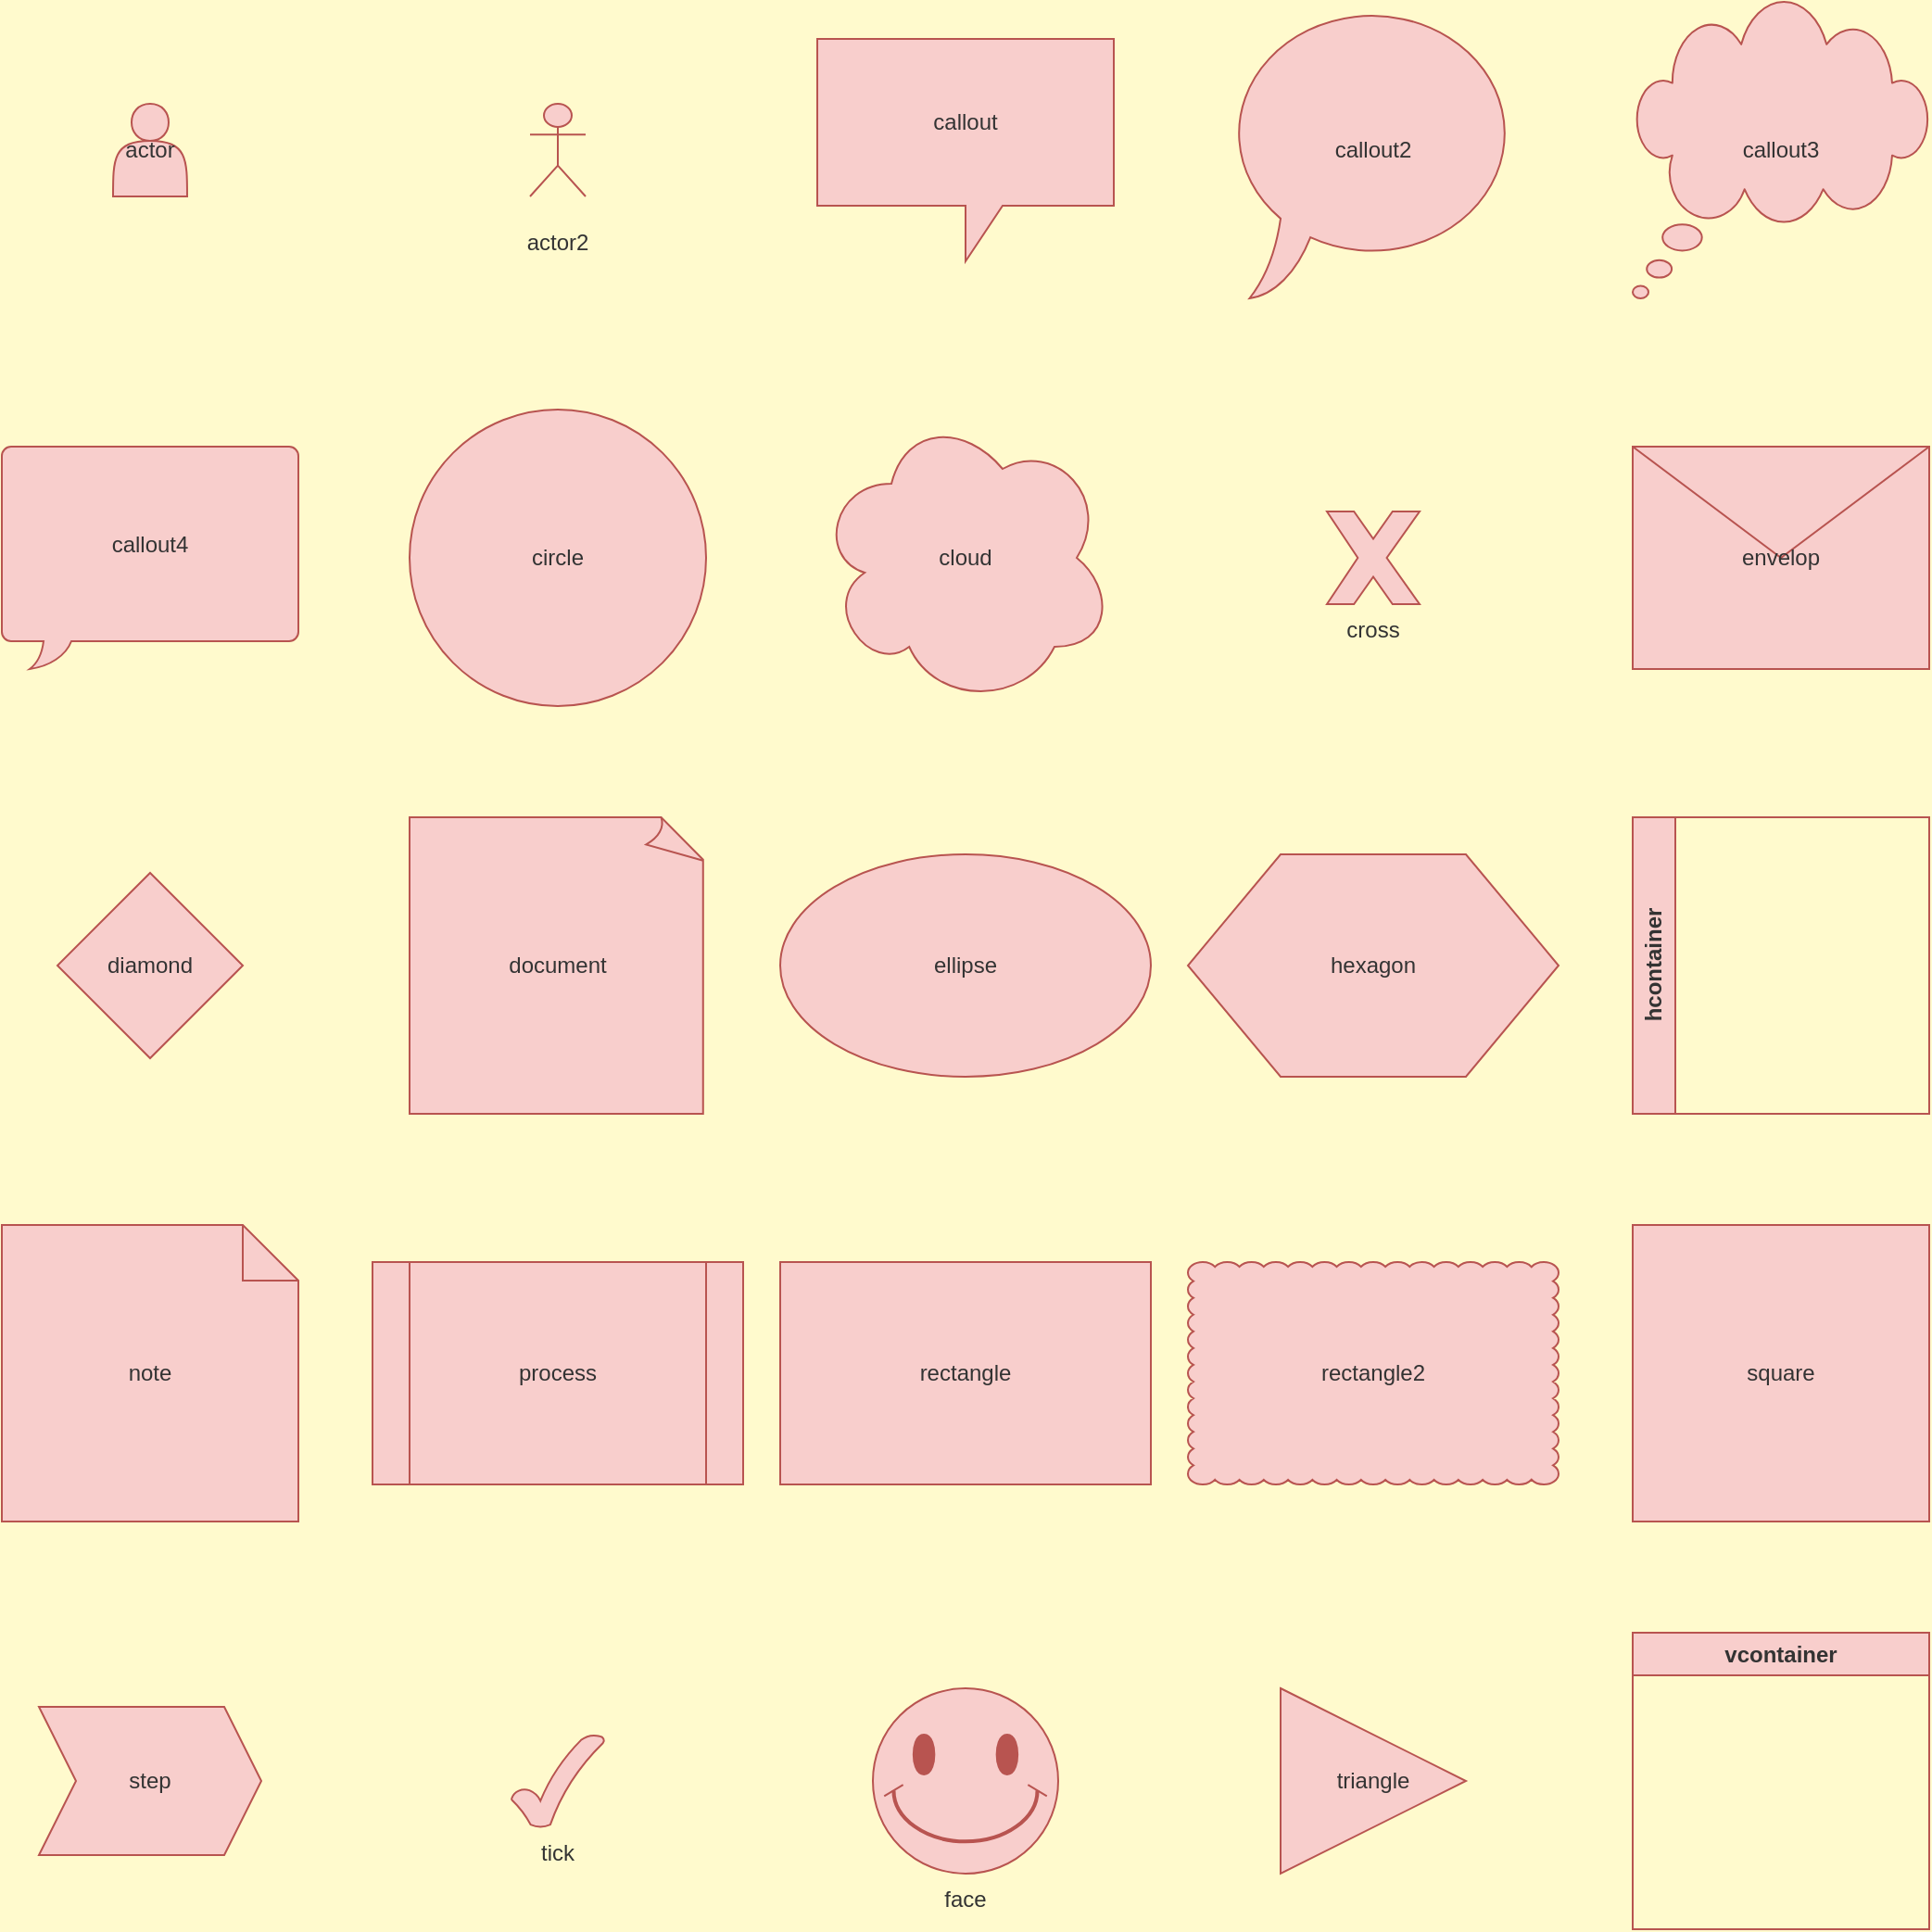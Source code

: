 <mxfile>
  <diagram id="EZl" name="Shapes">
    <mxGraphModel dx="0" dy="0" background="#FFFACD" grid="0" gridSize="10" guides="1" tooltips="1" connect="1" arrows="1" fold="1" page="1" pageScale="1" pageWidth="1169" pageHeight="827" math="0" shadow="0">
      <root>
        <mxCell id="EZl-A"/>
        <mxCell id="EZl-B" parent="EZl-A"/>
        <mxCell id="EZl-2" value="actor" style="shape=actor;whiteSpace=wrap;html=1;fillColor=#f8cecc;strokeColor=#b85450;fontColor=#333333" vertex="1" parent="EZl-B">
          <mxGeometry x="90" y="85" width="40" height="50" as="geometry"/>
        </mxCell>
        <mxCell id="EZl-3" value="actor2" style="shape=umlActor;verticalLabelPosition=bottom;outlineConnect=1;whiteSpace=wrap;html=1;fillColor=#f8cecc;strokeColor=#b85450;fontColor=#333333" vertex="1" parent="EZl-B">
          <mxGeometry x="315" y="85" width="30" height="50" as="geometry"/>
        </mxCell>
        <mxCell id="EZl-4" value="callout" style="shape=callout;whiteSpace=wrap;html=1;fillColor=#f8cecc;strokeColor=#b85450;fontColor=#333333" vertex="1" parent="EZl-B">
          <mxGeometry x="470" y="50" width="160" height="120" as="geometry"/>
        </mxCell>
        <mxCell id="EZl-5" value="callout2" style="shape=mxgraph.basic.oval_callout;whiteSpace=wrap;html=1;fillColor=#f8cecc;strokeColor=#b85450;fontColor=#333333" vertex="1" parent="EZl-B">
          <mxGeometry x="690" y="30" width="160" height="160" as="geometry"/>
        </mxCell>
        <mxCell id="EZl-6" value="callout3" style="shape=mxgraph.basic.cloud_callout;whiteSpace=wrap;html=1;fillColor=#f8cecc;strokeColor=#b85450;fontColor=#333333" vertex="1" parent="EZl-B">
          <mxGeometry x="910" y="30" width="160" height="160" as="geometry"/>
        </mxCell>
        <mxCell id="EZl-7" value="callout4" style="shape=mxgraph.basic.roundRectCallout;dx=30;dy=15;size=5;boundedLbl=1;;whiteSpace=wrap;html=1;fillColor=#f8cecc;strokeColor=#b85450;fontColor=#333333" vertex="1" parent="EZl-B">
          <mxGeometry x="30" y="270" width="160" height="120" as="geometry"/>
        </mxCell>
        <mxCell id="EZl-8" value="circle" style="ellipse;whiteSpace=wrap;html=1;fillColor=#f8cecc;strokeColor=#b85450;fontColor=#333333" vertex="1" parent="EZl-B">
          <mxGeometry x="250" y="250" width="160" height="160" as="geometry"/>
        </mxCell>
        <mxCell id="EZl-9" value="cloud" style="shape=cloud;whiteSpace=wrap;html=1;fillColor=#f8cecc;strokeColor=#b85450;fontColor=#333333" vertex="1" parent="EZl-B">
          <mxGeometry x="470" y="250" width="160" height="160" as="geometry"/>
        </mxCell>
        <mxCell id="EZl-10" value="cross" style="verticalLabelPosition=bottom;verticalAlign=top;html=1;shape=mxgraph.basic.x;whiteSpace=wrap;html=1;fillColor=#f8cecc;strokeColor=#b85450;fontColor=#333333" vertex="1" parent="EZl-B">
          <mxGeometry x="745" y="305" width="50" height="50" as="geometry"/>
        </mxCell>
        <mxCell id="EZl-11" value="envelop" style="shape=message;whiteSpace=wrap;html=1;fillColor=#f8cecc;strokeColor=#b85450;fontColor=#333333" vertex="1" parent="EZl-B">
          <mxGeometry x="910" y="270" width="160" height="120" as="geometry"/>
        </mxCell>
        <mxCell id="EZl-12" value="diamond" style="rhombus;whiteSpace=wrap;html=1;fillColor=#f8cecc;strokeColor=#b85450;fontColor=#333333" vertex="1" parent="EZl-B">
          <mxGeometry x="60" y="500" width="100" height="100" as="geometry"/>
        </mxCell>
        <mxCell id="EZl-13" value="document" style="shape=mxgraph.basic.document;whiteSpace=wrap;html=1;fillColor=#f8cecc;strokeColor=#b85450;fontColor=#333333" vertex="1" parent="EZl-B">
          <mxGeometry x="250" y="470" width="160" height="160" as="geometry"/>
        </mxCell>
        <mxCell id="EZl-14" value="ellipse" style="ellipse;whiteSpace=wrap;html=1;fillColor=#f8cecc;strokeColor=#b85450;fontColor=#333333" vertex="1" parent="EZl-B">
          <mxGeometry x="450" y="490" width="200" height="120" as="geometry"/>
        </mxCell>
        <mxCell id="EZl-15" value="hexagon" style="shape=hexagon;whiteSpace=wrap;html=1;fillColor=#f8cecc;strokeColor=#b85450;fontColor=#333333" vertex="1" parent="EZl-B">
          <mxGeometry x="670" y="490" width="200" height="120" as="geometry"/>
        </mxCell>
        <mxCell id="EZl-16" value="hcontainer" style="swimlane;horizontal=0;whiteSpace=wrap;html=1;fillColor=#f8cecc;strokeColor=#b85450;fontColor=#333333" vertex="1" parent="EZl-B">
          <mxGeometry x="910" y="470" width="160" height="160" as="geometry"/>
        </mxCell>
        <mxCell id="EZl-17" value="note" style="shape=note;whiteSpace=wrap;html=1;fillColor=#f8cecc;strokeColor=#b85450;fontColor=#333333" vertex="1" parent="EZl-B">
          <mxGeometry x="30" y="690" width="160" height="160" as="geometry"/>
        </mxCell>
        <mxCell id="EZl-18" value="process" style="shape=process;whiteSpace=wrap;html=1;fillColor=#f8cecc;strokeColor=#b85450;fontColor=#333333" vertex="1" parent="EZl-B">
          <mxGeometry x="230" y="710" width="200" height="120" as="geometry"/>
        </mxCell>
        <mxCell id="EZl-19" value="rectangle" style="whiteSpace=wrap;html=1;fillColor=#f8cecc;strokeColor=#b85450;fontColor=#333333" vertex="1" parent="EZl-B">
          <mxGeometry x="450" y="710" width="200" height="120" as="geometry"/>
        </mxCell>
        <mxCell id="EZl-20" value="rectangle2" style="shape=mxgraph.basic.cloud_rect;whiteSpace=wrap;html=1;fillColor=#f8cecc;strokeColor=#b85450;fontColor=#333333" vertex="1" parent="EZl-B">
          <mxGeometry x="670" y="710" width="200" height="120" as="geometry"/>
        </mxCell>
        <mxCell id="EZl-21" value="square" style="whiteSpace=wrap;html=1;fillColor=#f8cecc;strokeColor=#b85450;fontColor=#333333" vertex="1" parent="EZl-B">
          <mxGeometry x="910" y="690" width="160" height="160" as="geometry"/>
        </mxCell>
        <mxCell id="EZl-22" value="step" style="shape=step;perimeter=stepPerimeter;fixedSize=1;whiteSpace=wrap;html=1;fillColor=#f8cecc;strokeColor=#b85450;fontColor=#333333" vertex="1" parent="EZl-B">
          <mxGeometry x="50" y="950" width="120" height="80" as="geometry"/>
        </mxCell>
        <mxCell id="EZl-23" value="tick" style="verticalLabelPosition=bottom;verticalAlign=top;shape=mxgraph.basic.tick;whiteSpace=wrap;html=1;fillColor=#f8cecc;strokeColor=#b85450;fontColor=#333333" vertex="1" parent="EZl-B">
          <mxGeometry x="305" y="965" width="50" height="50" as="geometry"/>
        </mxCell>
        <mxCell id="EZl-24" value="face" style="verticalLabelPosition=bottom;verticalAlign=top;shape=mxgraph.basic.smiley;whiteSpace=wrap;html=1;fillColor=#f8cecc;strokeColor=#b85450;fontColor=#333333" vertex="1" parent="EZl-B">
          <mxGeometry x="500" y="940" width="100" height="100" as="geometry"/>
        </mxCell>
        <mxCell id="EZl-25" value="triangle" style="triangle;whiteSpace=wrap;html=1;fillColor=#f8cecc;strokeColor=#b85450;fontColor=#333333" vertex="1" parent="EZl-B">
          <mxGeometry x="720" y="940" width="100" height="100" as="geometry"/>
        </mxCell>
        <mxCell id="EZl-26" value="vcontainer" style="swimlane;whiteSpace=wrap;html=1;fillColor=#f8cecc;strokeColor=#b85450;fontColor=#333333" vertex="1" parent="EZl-B">
          <mxGeometry x="910" y="910" width="160" height="160" as="geometry"/>
        </mxCell>
      </root>
    </mxGraphModel>
  </diagram>
</mxfile>